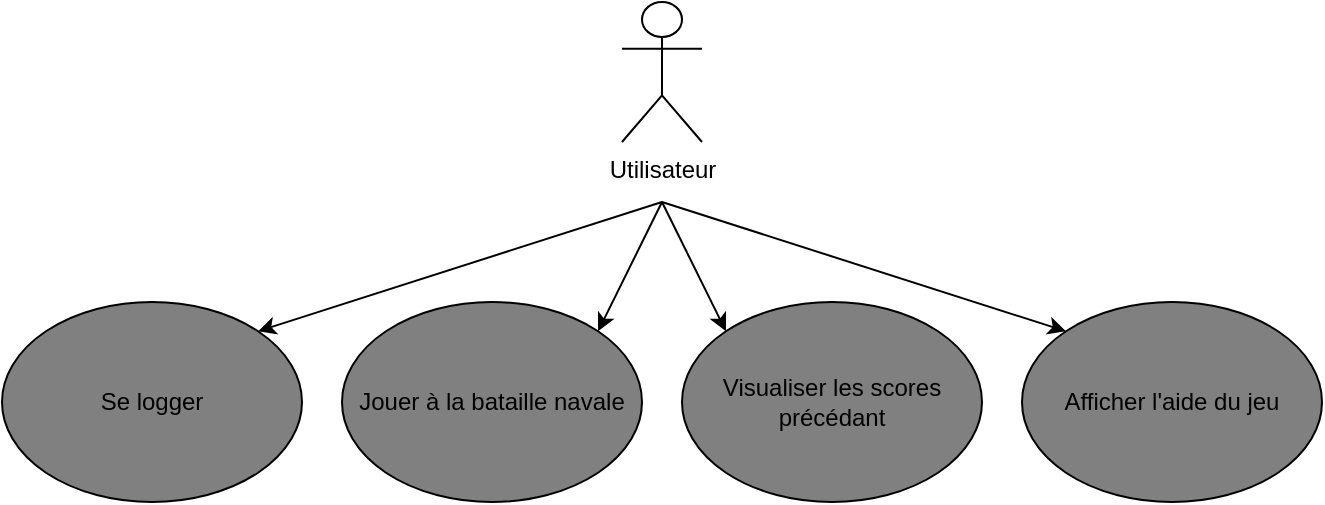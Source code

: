 <mxfile version="12.6.5" type="device"><diagram id="Co4yaNLTGh2sB1pPdUAm" name="Page-1"><mxGraphModel dx="1086" dy="966" grid="1" gridSize="10" guides="1" tooltips="1" connect="1" arrows="1" fold="1" page="1" pageScale="1" pageWidth="827" pageHeight="1169" math="0" shadow="0"><root><mxCell id="0"/><mxCell id="1" parent="0"/><mxCell id="nd-h_kSmTNlGN1WiiT2F-1" value="Utilisateur" style="shape=umlActor;verticalLabelPosition=bottom;labelBackgroundColor=#ffffff;verticalAlign=top;html=1;outlineConnect=0;" parent="1" vertex="1"><mxGeometry x="400" width="40" height="70" as="geometry"/></mxCell><mxCell id="nd-h_kSmTNlGN1WiiT2F-2" value="Se logger" style="ellipse;whiteSpace=wrap;html=1;fillColor=#808080;" parent="1" vertex="1"><mxGeometry x="90" y="150" width="150" height="100" as="geometry"/></mxCell><mxCell id="nd-h_kSmTNlGN1WiiT2F-3" value="Jouer à la bataille navale" style="ellipse;whiteSpace=wrap;html=1;fillColor=#808080;" parent="1" vertex="1"><mxGeometry x="260" y="150" width="150" height="100" as="geometry"/></mxCell><mxCell id="nd-h_kSmTNlGN1WiiT2F-4" value="Visualiser les scores précédant" style="ellipse;whiteSpace=wrap;html=1;fillColor=#808080;" parent="1" vertex="1"><mxGeometry x="430" y="150" width="150" height="100" as="geometry"/></mxCell><mxCell id="nd-h_kSmTNlGN1WiiT2F-5" value="" style="endArrow=classic;html=1;entryX=0;entryY=0;entryDx=0;entryDy=0;" parent="1" target="nd-h_kSmTNlGN1WiiT2F-4" edge="1"><mxGeometry width="50" height="50" relative="1" as="geometry"><mxPoint x="420" y="100" as="sourcePoint"/><mxPoint x="580" y="310" as="targetPoint"/></mxGeometry></mxCell><mxCell id="nd-h_kSmTNlGN1WiiT2F-6" value="" style="endArrow=classic;html=1;entryX=1;entryY=0;entryDx=0;entryDy=0;" parent="1" target="nd-h_kSmTNlGN1WiiT2F-2" edge="1"><mxGeometry width="50" height="50" relative="1" as="geometry"><mxPoint x="420" y="100" as="sourcePoint"/><mxPoint x="646.967" y="434.645" as="targetPoint"/></mxGeometry></mxCell><mxCell id="nd-h_kSmTNlGN1WiiT2F-7" value="" style="endArrow=classic;html=1;entryX=1;entryY=0;entryDx=0;entryDy=0;" parent="1" target="nd-h_kSmTNlGN1WiiT2F-3" edge="1"><mxGeometry width="50" height="50" relative="1" as="geometry"><mxPoint x="420" y="100" as="sourcePoint"/><mxPoint x="430" y="170" as="targetPoint"/></mxGeometry></mxCell><mxCell id="A5mO7mBJDu8-r54OFLs9-1" value="Afficher l'aide du jeu" style="ellipse;whiteSpace=wrap;html=1;fillColor=#808080;" parent="1" vertex="1"><mxGeometry x="600" y="150" width="150" height="100" as="geometry"/></mxCell><mxCell id="A5mO7mBJDu8-r54OFLs9-2" value="" style="endArrow=classic;html=1;entryX=0;entryY=0;entryDx=0;entryDy=0;" parent="1" target="A5mO7mBJDu8-r54OFLs9-1" edge="1"><mxGeometry width="50" height="50" relative="1" as="geometry"><mxPoint x="420" y="100" as="sourcePoint"/><mxPoint x="472.221" y="194.476" as="targetPoint"/></mxGeometry></mxCell></root></mxGraphModel></diagram></mxfile>